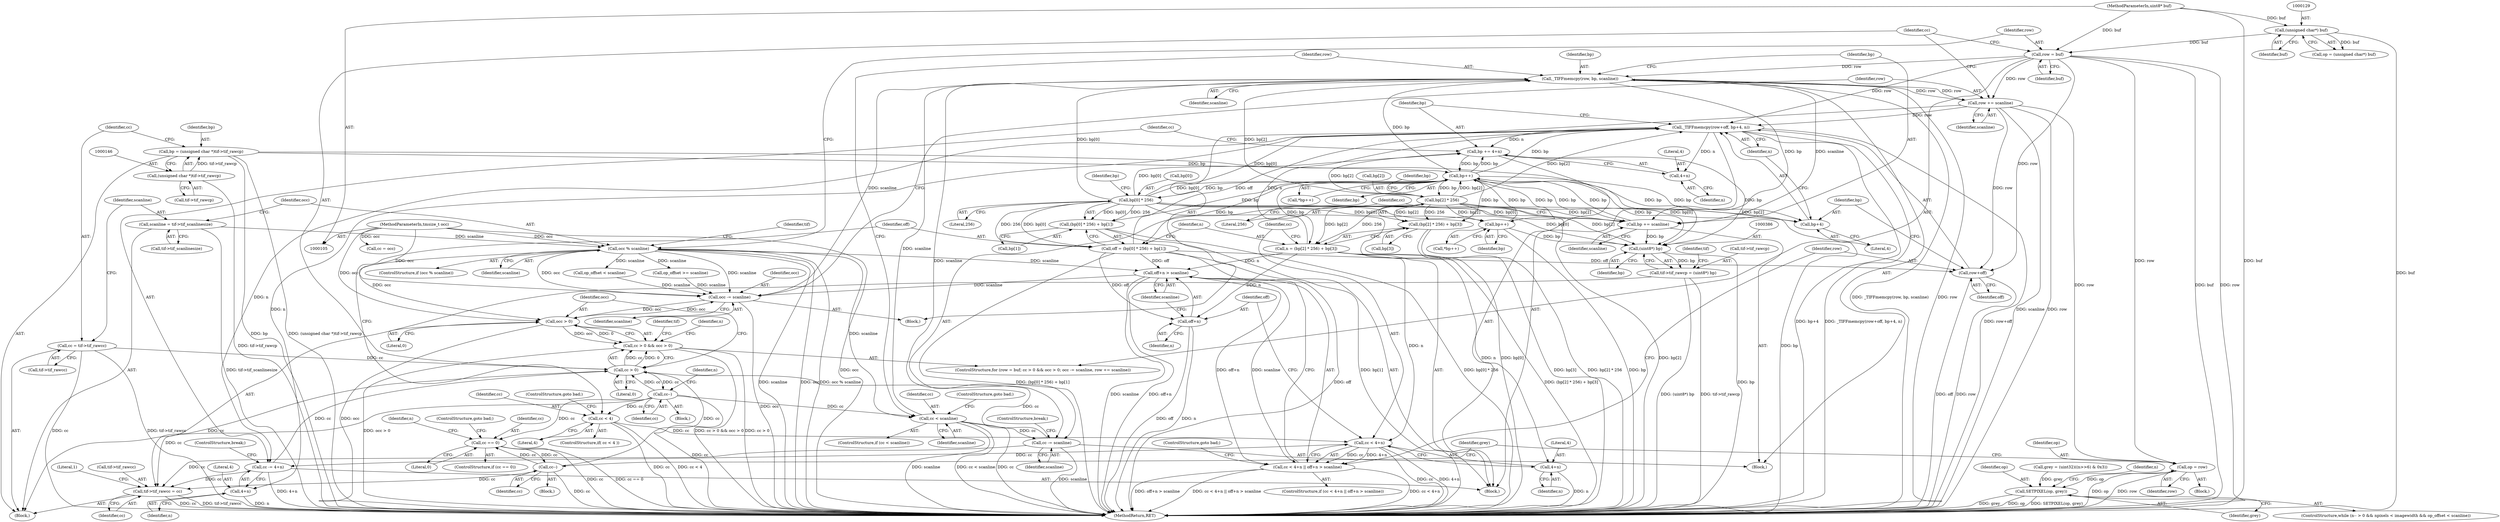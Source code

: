 digraph "0_libtiff_b18012dae552f85dcc5c57d3bf4e997a15b1cc1c@API" {
"1000209" [label="(Call,_TIFFmemcpy(row, bp, scanline))"];
"1000188" [label="(Call,row += scanline)"];
"1000209" [label="(Call,_TIFFmemcpy(row, bp, scanline))"];
"1000174" [label="(Call,row = buf)"];
"1000128" [label="(Call,(unsigned char*) buf)"];
"1000107" [label="(MethodParameterIn,uint8* buf)"];
"1000196" [label="(Call,bp++)"];
"1000376" [label="(Call,bp++)"];
"1000231" [label="(Call,bp[0] * 256)"];
"1000242" [label="(Call,bp[2] * 256)"];
"1000213" [label="(Call,bp += scanline)"];
"1000143" [label="(Call,bp = (unsigned char *)tif->tif_rawcp)"];
"1000145" [label="(Call,(unsigned char *)tif->tif_rawcp)"];
"1000271" [label="(Call,bp += 4+n)"];
"1000263" [label="(Call,_TIFFmemcpy(row+off, bp+4, n))"];
"1000228" [label="(Call,off = (bp[0] * 256) + bp[1])"];
"1000239" [label="(Call,n = (bp[2] * 256) + bp[3])"];
"1000205" [label="(Call,cc < scanline)"];
"1000198" [label="(Call,cc--)"];
"1000178" [label="(Call,cc > 0)"];
"1000150" [label="(Call,cc = tif->tif_rawcc)"];
"1000216" [label="(Call,cc -= scanline)"];
"1000378" [label="(Call,cc--)"];
"1000368" [label="(Call,cc == 0)"];
"1000276" [label="(Call,cc -= 4+n)"];
"1000252" [label="(Call,cc < 4+n)"];
"1000224" [label="(Call,cc < 4)"];
"1000161" [label="(Call,occ % scanline)"];
"1000108" [label="(MethodParameterIn,tmsize_t occ)"];
"1000155" [label="(Call,scanline = tif->tif_scanlinesize)"];
"1000185" [label="(Call,occ -= scanline)"];
"1000181" [label="(Call,occ > 0)"];
"1000177" [label="(Call,cc > 0 && occ > 0)"];
"1000257" [label="(Call,off+n > scanline)"];
"1000251" [label="(Call,cc < 4+n || off+n > scanline)"];
"1000258" [label="(Call,off+n)"];
"1000385" [label="(Call,(uint8*) bp)"];
"1000381" [label="(Call,tif->tif_rawcp = (uint8*) bp)"];
"1000273" [label="(Call,4+n)"];
"1000388" [label="(Call,tif->tif_rawcc = cc)"];
"1000278" [label="(Call,4+n)"];
"1000264" [label="(Call,row+off)"];
"1000230" [label="(Call,(bp[0] * 256) + bp[1])"];
"1000267" [label="(Call,bp+4)"];
"1000254" [label="(Call,4+n)"];
"1000241" [label="(Call,(bp[2] * 256) + bp[3])"];
"1000311" [label="(Call,op = row)"];
"1000341" [label="(Call,SETPIXEL(op, grey))"];
"1000182" [label="(Identifier,occ)"];
"1000242" [label="(Call,bp[2] * 256)"];
"1000385" [label="(Call,(uint8*) bp)"];
"1000243" [label="(Call,bp[2])"];
"1000128" [label="(Call,(unsigned char*) buf)"];
"1000258" [label="(Call,off+n)"];
"1000311" [label="(Call,op = row)"];
"1000151" [label="(Identifier,cc)"];
"1000186" [label="(Identifier,occ)"];
"1000257" [label="(Call,off+n > scanline)"];
"1000232" [label="(Call,bp[0])"];
"1000273" [label="(Call,4+n)"];
"1000212" [label="(Identifier,scanline)"];
"1000270" [label="(Identifier,n)"];
"1000381" [label="(Call,tif->tif_rawcp = (uint8*) bp)"];
"1000277" [label="(Identifier,cc)"];
"1000213" [label="(Call,bp += scanline)"];
"1000210" [label="(Identifier,row)"];
"1000219" [label="(ControlStructure,break;)"];
"1000156" [label="(Identifier,scanline)"];
"1000271" [label="(Call,bp += 4+n)"];
"1000390" [label="(Identifier,tif)"];
"1000211" [label="(Identifier,bp)"];
"1000217" [label="(Identifier,cc)"];
"1000178" [label="(Call,cc > 0)"];
"1000240" [label="(Identifier,n)"];
"1000162" [label="(Identifier,occ)"];
"1000265" [label="(Identifier,row)"];
"1000228" [label="(Call,off = (bp[0] * 256) + bp[1])"];
"1000275" [label="(Identifier,n)"];
"1000241" [label="(Call,(bp[2] * 256) + bp[3])"];
"1000195" [label="(Call,*bp++)"];
"1000179" [label="(Identifier,cc)"];
"1000176" [label="(Identifier,buf)"];
"1000313" [label="(Identifier,row)"];
"1000145" [label="(Call,(unsigned char *)tif->tif_rawcp)"];
"1000209" [label="(Call,_TIFFmemcpy(row, bp, scanline))"];
"1000328" [label="(ControlStructure,while (n-- > 0 && npixels < imagewidth && op_offset < scanline))"];
"1000379" [label="(Identifier,cc)"];
"1000236" [label="(Call,bp[1])"];
"1000227" [label="(ControlStructure,goto bad;)"];
"1000144" [label="(Identifier,bp)"];
"1000126" [label="(Call,op = (unsigned char*) buf)"];
"1000247" [label="(Call,bp[3])"];
"1000177" [label="(Call,cc > 0 && occ > 0)"];
"1000367" [label="(ControlStructure,if (cc == 0))"];
"1000143" [label="(Call,bp = (unsigned char *)tif->tif_rawcp)"];
"1000252" [label="(Call,cc < 4+n)"];
"1000371" [label="(ControlStructure,goto bad;)"];
"1000167" [label="(Identifier,tif)"];
"1000215" [label="(Identifier,scanline)"];
"1000256" [label="(Identifier,n)"];
"1000205" [label="(Call,cc < scanline)"];
"1000206" [label="(Identifier,cc)"];
"1000248" [label="(Identifier,bp)"];
"1000189" [label="(Identifier,row)"];
"1000251" [label="(Call,cc < 4+n || off+n > scanline)"];
"1000161" [label="(Call,occ % scanline)"];
"1000216" [label="(Call,cc -= scanline)"];
"1000160" [label="(ControlStructure,if (occ % scanline))"];
"1000264" [label="(Call,row+off)"];
"1000375" [label="(Call,*bp++)"];
"1000341" [label="(Call,SETPIXEL(op, grey))"];
"1000272" [label="(Identifier,bp)"];
"1000383" [label="(Identifier,tif)"];
"1000263" [label="(Call,_TIFFmemcpy(row+off, bp+4, n))"];
"1000226" [label="(Literal,4)"];
"1000192" [label="(Block,)"];
"1000343" [label="(Identifier,grey)"];
"1000260" [label="(Identifier,n)"];
"1000231" [label="(Call,bp[0] * 256)"];
"1000378" [label="(Call,cc--)"];
"1000279" [label="(Literal,4)"];
"1000387" [label="(Identifier,bp)"];
"1000175" [label="(Identifier,row)"];
"1000370" [label="(Literal,0)"];
"1000250" [label="(ControlStructure,if (cc < 4+n || off+n > scanline))"];
"1000224" [label="(Call,cc < 4)"];
"1000281" [label="(ControlStructure,break;)"];
"1000130" [label="(Identifier,buf)"];
"1000372" [label="(Block,)"];
"1000155" [label="(Call,scanline = tif->tif_scanlinesize)"];
"1000157" [label="(Call,tif->tif_scanlinesize)"];
"1000204" [label="(ControlStructure,if (cc < scanline))"];
"1000110" [label="(Block,)"];
"1000190" [label="(Identifier,scanline)"];
"1000147" [label="(Call,tif->tif_rawcp)"];
"1000108" [label="(MethodParameterIn,tmsize_t occ)"];
"1000409" [label="(MethodReturn,RET)"];
"1000376" [label="(Call,bp++)"];
"1000230" [label="(Call,(bp[0] * 256) + bp[1])"];
"1000183" [label="(Literal,0)"];
"1000131" [label="(Call,cc = occ)"];
"1000107" [label="(MethodParameterIn,uint8* buf)"];
"1000269" [label="(Literal,4)"];
"1000253" [label="(Identifier,cc)"];
"1000338" [label="(Call,op_offset < scanline)"];
"1000268" [label="(Identifier,bp)"];
"1000283" [label="(Block,)"];
"1000368" [label="(Call,cc == 0)"];
"1000274" [label="(Literal,4)"];
"1000280" [label="(Identifier,n)"];
"1000174" [label="(Call,row = buf)"];
"1000152" [label="(Call,tif->tif_rawcc)"];
"1000276" [label="(Call,cc -= 4+n)"];
"1000317" [label="(Identifier,grey)"];
"1000150" [label="(Call,cc = tif->tif_rawcc)"];
"1000394" [label="(Literal,1)"];
"1000259" [label="(Identifier,off)"];
"1000208" [label="(ControlStructure,goto bad;)"];
"1000262" [label="(ControlStructure,goto bad;)"];
"1000389" [label="(Call,tif->tif_rawcc)"];
"1000342" [label="(Identifier,op)"];
"1000392" [label="(Identifier,cc)"];
"1000369" [label="(Identifier,cc)"];
"1000254" [label="(Call,4+n)"];
"1000278" [label="(Call,4+n)"];
"1000197" [label="(Identifier,bp)"];
"1000388" [label="(Call,tif->tif_rawcc = cc)"];
"1000188" [label="(Call,row += scanline)"];
"1000382" [label="(Call,tif->tif_rawcp)"];
"1000198" [label="(Call,cc--)"];
"1000196" [label="(Call,bp++)"];
"1000374" [label="(Identifier,n)"];
"1000316" [label="(Call,grey = (uint32)((n>>6) & 0x3))"];
"1000221" [label="(Block,)"];
"1000267" [label="(Call,bp+4)"];
"1000246" [label="(Literal,256)"];
"1000223" [label="(ControlStructure,if( cc < 4 ))"];
"1000194" [label="(Identifier,n)"];
"1000332" [label="(Identifier,n)"];
"1000180" [label="(Literal,0)"];
"1000225" [label="(Identifier,cc)"];
"1000184" [label="(Block,)"];
"1000214" [label="(Identifier,bp)"];
"1000312" [label="(Identifier,op)"];
"1000237" [label="(Identifier,bp)"];
"1000229" [label="(Identifier,off)"];
"1000266" [label="(Identifier,off)"];
"1000207" [label="(Identifier,scanline)"];
"1000187" [label="(Identifier,scanline)"];
"1000377" [label="(Identifier,bp)"];
"1000255" [label="(Literal,4)"];
"1000163" [label="(Identifier,scanline)"];
"1000235" [label="(Literal,256)"];
"1000202" [label="(Block,)"];
"1000350" [label="(Call,op_offset >= scanline)"];
"1000201" [label="(Identifier,n)"];
"1000261" [label="(Identifier,scanline)"];
"1000173" [label="(ControlStructure,for (row = buf; cc > 0 && occ > 0; occ -= scanline, row += scanline))"];
"1000218" [label="(Identifier,scanline)"];
"1000185" [label="(Call,occ -= scanline)"];
"1000199" [label="(Identifier,cc)"];
"1000239" [label="(Call,n = (bp[2] * 256) + bp[3])"];
"1000181" [label="(Call,occ > 0)"];
"1000209" -> "1000202"  [label="AST: "];
"1000209" -> "1000212"  [label="CFG: "];
"1000210" -> "1000209"  [label="AST: "];
"1000211" -> "1000209"  [label="AST: "];
"1000212" -> "1000209"  [label="AST: "];
"1000214" -> "1000209"  [label="CFG: "];
"1000209" -> "1000409"  [label="DDG: _TIFFmemcpy(row, bp, scanline)"];
"1000209" -> "1000409"  [label="DDG: row"];
"1000209" -> "1000185"  [label="DDG: scanline"];
"1000209" -> "1000188"  [label="DDG: row"];
"1000188" -> "1000209"  [label="DDG: row"];
"1000174" -> "1000209"  [label="DDG: row"];
"1000196" -> "1000209"  [label="DDG: bp"];
"1000231" -> "1000209"  [label="DDG: bp[0]"];
"1000242" -> "1000209"  [label="DDG: bp[2]"];
"1000205" -> "1000209"  [label="DDG: scanline"];
"1000209" -> "1000213"  [label="DDG: scanline"];
"1000209" -> "1000213"  [label="DDG: bp"];
"1000209" -> "1000216"  [label="DDG: scanline"];
"1000188" -> "1000184"  [label="AST: "];
"1000188" -> "1000190"  [label="CFG: "];
"1000189" -> "1000188"  [label="AST: "];
"1000190" -> "1000188"  [label="AST: "];
"1000179" -> "1000188"  [label="CFG: "];
"1000188" -> "1000409"  [label="DDG: scanline"];
"1000188" -> "1000409"  [label="DDG: row"];
"1000174" -> "1000188"  [label="DDG: row"];
"1000188" -> "1000263"  [label="DDG: row"];
"1000188" -> "1000264"  [label="DDG: row"];
"1000188" -> "1000311"  [label="DDG: row"];
"1000174" -> "1000173"  [label="AST: "];
"1000174" -> "1000176"  [label="CFG: "];
"1000175" -> "1000174"  [label="AST: "];
"1000176" -> "1000174"  [label="AST: "];
"1000179" -> "1000174"  [label="CFG: "];
"1000174" -> "1000409"  [label="DDG: buf"];
"1000174" -> "1000409"  [label="DDG: row"];
"1000128" -> "1000174"  [label="DDG: buf"];
"1000107" -> "1000174"  [label="DDG: buf"];
"1000174" -> "1000263"  [label="DDG: row"];
"1000174" -> "1000264"  [label="DDG: row"];
"1000174" -> "1000311"  [label="DDG: row"];
"1000128" -> "1000126"  [label="AST: "];
"1000128" -> "1000130"  [label="CFG: "];
"1000129" -> "1000128"  [label="AST: "];
"1000130" -> "1000128"  [label="AST: "];
"1000126" -> "1000128"  [label="CFG: "];
"1000128" -> "1000409"  [label="DDG: buf"];
"1000128" -> "1000126"  [label="DDG: buf"];
"1000107" -> "1000128"  [label="DDG: buf"];
"1000107" -> "1000105"  [label="AST: "];
"1000107" -> "1000409"  [label="DDG: buf"];
"1000196" -> "1000195"  [label="AST: "];
"1000196" -> "1000197"  [label="CFG: "];
"1000197" -> "1000196"  [label="AST: "];
"1000195" -> "1000196"  [label="CFG: "];
"1000196" -> "1000409"  [label="DDG: bp"];
"1000376" -> "1000196"  [label="DDG: bp"];
"1000213" -> "1000196"  [label="DDG: bp"];
"1000143" -> "1000196"  [label="DDG: bp"];
"1000271" -> "1000196"  [label="DDG: bp"];
"1000231" -> "1000196"  [label="DDG: bp[0]"];
"1000242" -> "1000196"  [label="DDG: bp[2]"];
"1000196" -> "1000213"  [label="DDG: bp"];
"1000196" -> "1000228"  [label="DDG: bp"];
"1000196" -> "1000231"  [label="DDG: bp"];
"1000196" -> "1000230"  [label="DDG: bp"];
"1000196" -> "1000239"  [label="DDG: bp"];
"1000196" -> "1000242"  [label="DDG: bp"];
"1000196" -> "1000241"  [label="DDG: bp"];
"1000196" -> "1000263"  [label="DDG: bp"];
"1000196" -> "1000267"  [label="DDG: bp"];
"1000196" -> "1000271"  [label="DDG: bp"];
"1000196" -> "1000376"  [label="DDG: bp"];
"1000196" -> "1000385"  [label="DDG: bp"];
"1000376" -> "1000375"  [label="AST: "];
"1000376" -> "1000377"  [label="CFG: "];
"1000377" -> "1000376"  [label="AST: "];
"1000375" -> "1000376"  [label="CFG: "];
"1000376" -> "1000409"  [label="DDG: bp"];
"1000231" -> "1000376"  [label="DDG: bp[0]"];
"1000242" -> "1000376"  [label="DDG: bp[2]"];
"1000376" -> "1000385"  [label="DDG: bp"];
"1000231" -> "1000230"  [label="AST: "];
"1000231" -> "1000235"  [label="CFG: "];
"1000232" -> "1000231"  [label="AST: "];
"1000235" -> "1000231"  [label="AST: "];
"1000237" -> "1000231"  [label="CFG: "];
"1000231" -> "1000409"  [label="DDG: bp[0]"];
"1000231" -> "1000213"  [label="DDG: bp[0]"];
"1000231" -> "1000228"  [label="DDG: bp[0]"];
"1000231" -> "1000228"  [label="DDG: 256"];
"1000231" -> "1000230"  [label="DDG: bp[0]"];
"1000231" -> "1000230"  [label="DDG: 256"];
"1000231" -> "1000263"  [label="DDG: bp[0]"];
"1000231" -> "1000267"  [label="DDG: bp[0]"];
"1000231" -> "1000271"  [label="DDG: bp[0]"];
"1000231" -> "1000385"  [label="DDG: bp[0]"];
"1000242" -> "1000241"  [label="AST: "];
"1000242" -> "1000246"  [label="CFG: "];
"1000243" -> "1000242"  [label="AST: "];
"1000246" -> "1000242"  [label="AST: "];
"1000248" -> "1000242"  [label="CFG: "];
"1000242" -> "1000409"  [label="DDG: bp[2]"];
"1000242" -> "1000213"  [label="DDG: bp[2]"];
"1000242" -> "1000239"  [label="DDG: bp[2]"];
"1000242" -> "1000239"  [label="DDG: 256"];
"1000242" -> "1000241"  [label="DDG: bp[2]"];
"1000242" -> "1000241"  [label="DDG: 256"];
"1000242" -> "1000263"  [label="DDG: bp[2]"];
"1000242" -> "1000267"  [label="DDG: bp[2]"];
"1000242" -> "1000271"  [label="DDG: bp[2]"];
"1000242" -> "1000385"  [label="DDG: bp[2]"];
"1000213" -> "1000202"  [label="AST: "];
"1000213" -> "1000215"  [label="CFG: "];
"1000214" -> "1000213"  [label="AST: "];
"1000215" -> "1000213"  [label="AST: "];
"1000217" -> "1000213"  [label="CFG: "];
"1000213" -> "1000385"  [label="DDG: bp"];
"1000143" -> "1000110"  [label="AST: "];
"1000143" -> "1000145"  [label="CFG: "];
"1000144" -> "1000143"  [label="AST: "];
"1000145" -> "1000143"  [label="AST: "];
"1000151" -> "1000143"  [label="CFG: "];
"1000143" -> "1000409"  [label="DDG: bp"];
"1000143" -> "1000409"  [label="DDG: (unsigned char *)tif->tif_rawcp"];
"1000145" -> "1000143"  [label="DDG: tif->tif_rawcp"];
"1000143" -> "1000385"  [label="DDG: bp"];
"1000145" -> "1000147"  [label="CFG: "];
"1000146" -> "1000145"  [label="AST: "];
"1000147" -> "1000145"  [label="AST: "];
"1000145" -> "1000409"  [label="DDG: tif->tif_rawcp"];
"1000271" -> "1000221"  [label="AST: "];
"1000271" -> "1000273"  [label="CFG: "];
"1000272" -> "1000271"  [label="AST: "];
"1000273" -> "1000271"  [label="AST: "];
"1000277" -> "1000271"  [label="CFG: "];
"1000263" -> "1000271"  [label="DDG: n"];
"1000271" -> "1000385"  [label="DDG: bp"];
"1000263" -> "1000221"  [label="AST: "];
"1000263" -> "1000270"  [label="CFG: "];
"1000264" -> "1000263"  [label="AST: "];
"1000267" -> "1000263"  [label="AST: "];
"1000270" -> "1000263"  [label="AST: "];
"1000272" -> "1000263"  [label="CFG: "];
"1000263" -> "1000409"  [label="DDG: bp+4"];
"1000263" -> "1000409"  [label="DDG: _TIFFmemcpy(row+off, bp+4, n)"];
"1000263" -> "1000409"  [label="DDG: row+off"];
"1000228" -> "1000263"  [label="DDG: off"];
"1000239" -> "1000263"  [label="DDG: n"];
"1000263" -> "1000273"  [label="DDG: n"];
"1000263" -> "1000276"  [label="DDG: n"];
"1000263" -> "1000278"  [label="DDG: n"];
"1000228" -> "1000221"  [label="AST: "];
"1000228" -> "1000230"  [label="CFG: "];
"1000229" -> "1000228"  [label="AST: "];
"1000230" -> "1000228"  [label="AST: "];
"1000240" -> "1000228"  [label="CFG: "];
"1000228" -> "1000409"  [label="DDG: off"];
"1000228" -> "1000409"  [label="DDG: (bp[0] * 256) + bp[1]"];
"1000228" -> "1000257"  [label="DDG: off"];
"1000228" -> "1000258"  [label="DDG: off"];
"1000228" -> "1000264"  [label="DDG: off"];
"1000239" -> "1000221"  [label="AST: "];
"1000239" -> "1000241"  [label="CFG: "];
"1000240" -> "1000239"  [label="AST: "];
"1000241" -> "1000239"  [label="AST: "];
"1000253" -> "1000239"  [label="CFG: "];
"1000239" -> "1000409"  [label="DDG: (bp[2] * 256) + bp[3]"];
"1000239" -> "1000252"  [label="DDG: n"];
"1000239" -> "1000254"  [label="DDG: n"];
"1000239" -> "1000257"  [label="DDG: n"];
"1000239" -> "1000258"  [label="DDG: n"];
"1000205" -> "1000204"  [label="AST: "];
"1000205" -> "1000207"  [label="CFG: "];
"1000206" -> "1000205"  [label="AST: "];
"1000207" -> "1000205"  [label="AST: "];
"1000208" -> "1000205"  [label="CFG: "];
"1000210" -> "1000205"  [label="CFG: "];
"1000205" -> "1000409"  [label="DDG: cc"];
"1000205" -> "1000409"  [label="DDG: scanline"];
"1000205" -> "1000409"  [label="DDG: cc < scanline"];
"1000198" -> "1000205"  [label="DDG: cc"];
"1000161" -> "1000205"  [label="DDG: scanline"];
"1000205" -> "1000216"  [label="DDG: cc"];
"1000198" -> "1000192"  [label="AST: "];
"1000198" -> "1000199"  [label="CFG: "];
"1000199" -> "1000198"  [label="AST: "];
"1000201" -> "1000198"  [label="CFG: "];
"1000198" -> "1000409"  [label="DDG: cc"];
"1000198" -> "1000178"  [label="DDG: cc"];
"1000178" -> "1000198"  [label="DDG: cc"];
"1000198" -> "1000224"  [label="DDG: cc"];
"1000198" -> "1000368"  [label="DDG: cc"];
"1000198" -> "1000388"  [label="DDG: cc"];
"1000178" -> "1000177"  [label="AST: "];
"1000178" -> "1000180"  [label="CFG: "];
"1000179" -> "1000178"  [label="AST: "];
"1000180" -> "1000178"  [label="AST: "];
"1000182" -> "1000178"  [label="CFG: "];
"1000177" -> "1000178"  [label="CFG: "];
"1000178" -> "1000177"  [label="DDG: cc"];
"1000178" -> "1000177"  [label="DDG: 0"];
"1000150" -> "1000178"  [label="DDG: cc"];
"1000216" -> "1000178"  [label="DDG: cc"];
"1000378" -> "1000178"  [label="DDG: cc"];
"1000276" -> "1000178"  [label="DDG: cc"];
"1000178" -> "1000388"  [label="DDG: cc"];
"1000150" -> "1000110"  [label="AST: "];
"1000150" -> "1000152"  [label="CFG: "];
"1000151" -> "1000150"  [label="AST: "];
"1000152" -> "1000150"  [label="AST: "];
"1000156" -> "1000150"  [label="CFG: "];
"1000150" -> "1000409"  [label="DDG: cc"];
"1000150" -> "1000409"  [label="DDG: tif->tif_rawcc"];
"1000216" -> "1000202"  [label="AST: "];
"1000216" -> "1000218"  [label="CFG: "];
"1000217" -> "1000216"  [label="AST: "];
"1000218" -> "1000216"  [label="AST: "];
"1000219" -> "1000216"  [label="CFG: "];
"1000216" -> "1000409"  [label="DDG: scanline"];
"1000216" -> "1000388"  [label="DDG: cc"];
"1000378" -> "1000372"  [label="AST: "];
"1000378" -> "1000379"  [label="CFG: "];
"1000379" -> "1000378"  [label="AST: "];
"1000317" -> "1000378"  [label="CFG: "];
"1000378" -> "1000409"  [label="DDG: cc"];
"1000378" -> "1000368"  [label="DDG: cc"];
"1000368" -> "1000378"  [label="DDG: cc"];
"1000378" -> "1000388"  [label="DDG: cc"];
"1000368" -> "1000367"  [label="AST: "];
"1000368" -> "1000370"  [label="CFG: "];
"1000369" -> "1000368"  [label="AST: "];
"1000370" -> "1000368"  [label="AST: "];
"1000371" -> "1000368"  [label="CFG: "];
"1000374" -> "1000368"  [label="CFG: "];
"1000368" -> "1000409"  [label="DDG: cc"];
"1000368" -> "1000409"  [label="DDG: cc == 0"];
"1000276" -> "1000221"  [label="AST: "];
"1000276" -> "1000278"  [label="CFG: "];
"1000277" -> "1000276"  [label="AST: "];
"1000278" -> "1000276"  [label="AST: "];
"1000281" -> "1000276"  [label="CFG: "];
"1000276" -> "1000409"  [label="DDG: 4+n"];
"1000252" -> "1000276"  [label="DDG: cc"];
"1000276" -> "1000388"  [label="DDG: cc"];
"1000252" -> "1000251"  [label="AST: "];
"1000252" -> "1000254"  [label="CFG: "];
"1000253" -> "1000252"  [label="AST: "];
"1000254" -> "1000252"  [label="AST: "];
"1000259" -> "1000252"  [label="CFG: "];
"1000251" -> "1000252"  [label="CFG: "];
"1000252" -> "1000409"  [label="DDG: cc"];
"1000252" -> "1000409"  [label="DDG: 4+n"];
"1000252" -> "1000251"  [label="DDG: cc"];
"1000252" -> "1000251"  [label="DDG: 4+n"];
"1000224" -> "1000252"  [label="DDG: cc"];
"1000224" -> "1000223"  [label="AST: "];
"1000224" -> "1000226"  [label="CFG: "];
"1000225" -> "1000224"  [label="AST: "];
"1000226" -> "1000224"  [label="AST: "];
"1000227" -> "1000224"  [label="CFG: "];
"1000229" -> "1000224"  [label="CFG: "];
"1000224" -> "1000409"  [label="DDG: cc"];
"1000224" -> "1000409"  [label="DDG: cc < 4"];
"1000161" -> "1000160"  [label="AST: "];
"1000161" -> "1000163"  [label="CFG: "];
"1000162" -> "1000161"  [label="AST: "];
"1000163" -> "1000161"  [label="AST: "];
"1000167" -> "1000161"  [label="CFG: "];
"1000175" -> "1000161"  [label="CFG: "];
"1000161" -> "1000409"  [label="DDG: scanline"];
"1000161" -> "1000409"  [label="DDG: occ"];
"1000161" -> "1000409"  [label="DDG: occ % scanline"];
"1000108" -> "1000161"  [label="DDG: occ"];
"1000155" -> "1000161"  [label="DDG: scanline"];
"1000161" -> "1000181"  [label="DDG: occ"];
"1000161" -> "1000185"  [label="DDG: scanline"];
"1000161" -> "1000185"  [label="DDG: occ"];
"1000161" -> "1000257"  [label="DDG: scanline"];
"1000161" -> "1000338"  [label="DDG: scanline"];
"1000161" -> "1000350"  [label="DDG: scanline"];
"1000108" -> "1000105"  [label="AST: "];
"1000108" -> "1000409"  [label="DDG: occ"];
"1000108" -> "1000131"  [label="DDG: occ"];
"1000108" -> "1000181"  [label="DDG: occ"];
"1000108" -> "1000185"  [label="DDG: occ"];
"1000155" -> "1000110"  [label="AST: "];
"1000155" -> "1000157"  [label="CFG: "];
"1000156" -> "1000155"  [label="AST: "];
"1000157" -> "1000155"  [label="AST: "];
"1000162" -> "1000155"  [label="CFG: "];
"1000155" -> "1000409"  [label="DDG: tif->tif_scanlinesize"];
"1000185" -> "1000184"  [label="AST: "];
"1000185" -> "1000187"  [label="CFG: "];
"1000186" -> "1000185"  [label="AST: "];
"1000187" -> "1000185"  [label="AST: "];
"1000189" -> "1000185"  [label="CFG: "];
"1000185" -> "1000409"  [label="DDG: occ"];
"1000185" -> "1000181"  [label="DDG: occ"];
"1000338" -> "1000185"  [label="DDG: scanline"];
"1000350" -> "1000185"  [label="DDG: scanline"];
"1000257" -> "1000185"  [label="DDG: scanline"];
"1000181" -> "1000185"  [label="DDG: occ"];
"1000181" -> "1000177"  [label="AST: "];
"1000181" -> "1000183"  [label="CFG: "];
"1000182" -> "1000181"  [label="AST: "];
"1000183" -> "1000181"  [label="AST: "];
"1000177" -> "1000181"  [label="CFG: "];
"1000181" -> "1000409"  [label="DDG: occ"];
"1000181" -> "1000177"  [label="DDG: occ"];
"1000181" -> "1000177"  [label="DDG: 0"];
"1000177" -> "1000173"  [label="AST: "];
"1000194" -> "1000177"  [label="CFG: "];
"1000383" -> "1000177"  [label="CFG: "];
"1000177" -> "1000409"  [label="DDG: cc > 0"];
"1000177" -> "1000409"  [label="DDG: occ > 0"];
"1000177" -> "1000409"  [label="DDG: cc > 0 && occ > 0"];
"1000257" -> "1000251"  [label="AST: "];
"1000257" -> "1000261"  [label="CFG: "];
"1000258" -> "1000257"  [label="AST: "];
"1000261" -> "1000257"  [label="AST: "];
"1000251" -> "1000257"  [label="CFG: "];
"1000257" -> "1000409"  [label="DDG: off+n"];
"1000257" -> "1000409"  [label="DDG: scanline"];
"1000257" -> "1000251"  [label="DDG: off+n"];
"1000257" -> "1000251"  [label="DDG: scanline"];
"1000251" -> "1000250"  [label="AST: "];
"1000262" -> "1000251"  [label="CFG: "];
"1000265" -> "1000251"  [label="CFG: "];
"1000251" -> "1000409"  [label="DDG: cc < 4+n || off+n > scanline"];
"1000251" -> "1000409"  [label="DDG: cc < 4+n"];
"1000251" -> "1000409"  [label="DDG: off+n > scanline"];
"1000258" -> "1000260"  [label="CFG: "];
"1000259" -> "1000258"  [label="AST: "];
"1000260" -> "1000258"  [label="AST: "];
"1000261" -> "1000258"  [label="CFG: "];
"1000258" -> "1000409"  [label="DDG: off"];
"1000258" -> "1000409"  [label="DDG: n"];
"1000385" -> "1000381"  [label="AST: "];
"1000385" -> "1000387"  [label="CFG: "];
"1000386" -> "1000385"  [label="AST: "];
"1000387" -> "1000385"  [label="AST: "];
"1000381" -> "1000385"  [label="CFG: "];
"1000385" -> "1000409"  [label="DDG: bp"];
"1000385" -> "1000381"  [label="DDG: bp"];
"1000381" -> "1000110"  [label="AST: "];
"1000382" -> "1000381"  [label="AST: "];
"1000390" -> "1000381"  [label="CFG: "];
"1000381" -> "1000409"  [label="DDG: tif->tif_rawcp"];
"1000381" -> "1000409"  [label="DDG: (uint8*) bp"];
"1000273" -> "1000275"  [label="CFG: "];
"1000274" -> "1000273"  [label="AST: "];
"1000275" -> "1000273"  [label="AST: "];
"1000388" -> "1000110"  [label="AST: "];
"1000388" -> "1000392"  [label="CFG: "];
"1000389" -> "1000388"  [label="AST: "];
"1000392" -> "1000388"  [label="AST: "];
"1000394" -> "1000388"  [label="CFG: "];
"1000388" -> "1000409"  [label="DDG: cc"];
"1000388" -> "1000409"  [label="DDG: tif->tif_rawcc"];
"1000278" -> "1000280"  [label="CFG: "];
"1000279" -> "1000278"  [label="AST: "];
"1000280" -> "1000278"  [label="AST: "];
"1000278" -> "1000409"  [label="DDG: n"];
"1000264" -> "1000266"  [label="CFG: "];
"1000265" -> "1000264"  [label="AST: "];
"1000266" -> "1000264"  [label="AST: "];
"1000268" -> "1000264"  [label="CFG: "];
"1000264" -> "1000409"  [label="DDG: row"];
"1000264" -> "1000409"  [label="DDG: off"];
"1000230" -> "1000236"  [label="CFG: "];
"1000236" -> "1000230"  [label="AST: "];
"1000230" -> "1000409"  [label="DDG: bp[1]"];
"1000230" -> "1000409"  [label="DDG: bp[0] * 256"];
"1000267" -> "1000269"  [label="CFG: "];
"1000268" -> "1000267"  [label="AST: "];
"1000269" -> "1000267"  [label="AST: "];
"1000270" -> "1000267"  [label="CFG: "];
"1000254" -> "1000256"  [label="CFG: "];
"1000255" -> "1000254"  [label="AST: "];
"1000256" -> "1000254"  [label="AST: "];
"1000254" -> "1000409"  [label="DDG: n"];
"1000241" -> "1000247"  [label="CFG: "];
"1000247" -> "1000241"  [label="AST: "];
"1000241" -> "1000409"  [label="DDG: bp[2] * 256"];
"1000241" -> "1000409"  [label="DDG: bp[3]"];
"1000311" -> "1000283"  [label="AST: "];
"1000311" -> "1000313"  [label="CFG: "];
"1000312" -> "1000311"  [label="AST: "];
"1000313" -> "1000311"  [label="AST: "];
"1000317" -> "1000311"  [label="CFG: "];
"1000311" -> "1000409"  [label="DDG: op"];
"1000311" -> "1000409"  [label="DDG: row"];
"1000311" -> "1000341"  [label="DDG: op"];
"1000341" -> "1000328"  [label="AST: "];
"1000341" -> "1000343"  [label="CFG: "];
"1000342" -> "1000341"  [label="AST: "];
"1000343" -> "1000341"  [label="AST: "];
"1000332" -> "1000341"  [label="CFG: "];
"1000341" -> "1000409"  [label="DDG: grey"];
"1000341" -> "1000409"  [label="DDG: op"];
"1000341" -> "1000409"  [label="DDG: SETPIXEL(op, grey)"];
"1000316" -> "1000341"  [label="DDG: grey"];
}
